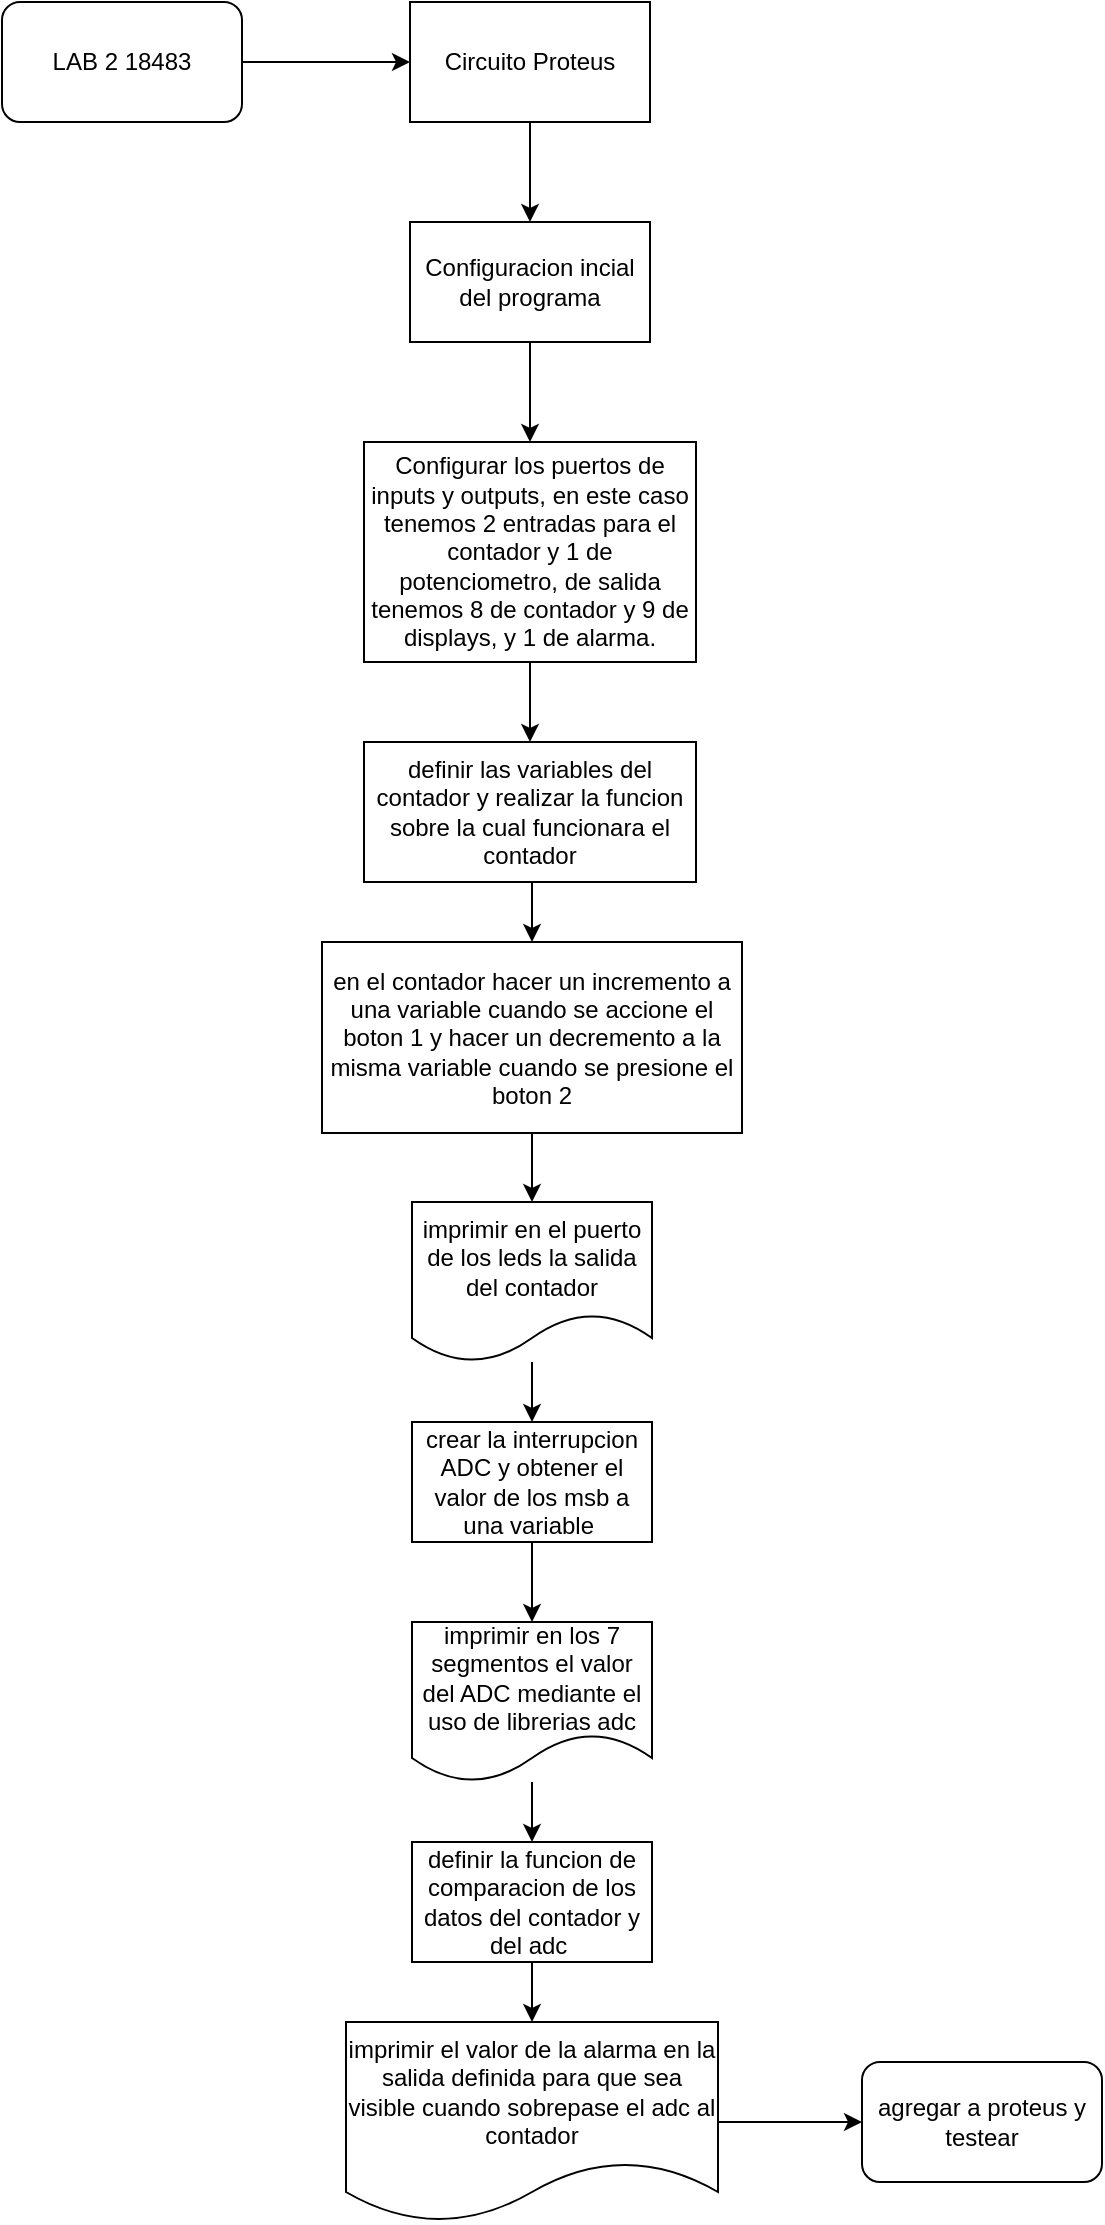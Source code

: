 <mxfile version="14.1.8" type="device"><diagram id="BxrCyx1K6kih-bMqIzFi" name="Página-1"><mxGraphModel dx="1326" dy="966" grid="1" gridSize="10" guides="1" tooltips="1" connect="1" arrows="1" fold="1" page="1" pageScale="1" pageWidth="827" pageHeight="1169" math="0" shadow="0"><root><mxCell id="0"/><mxCell id="1" parent="0"/><mxCell id="L7hyxPU5N7evgzETaEsi-3" style="edgeStyle=orthogonalEdgeStyle;rounded=0;orthogonalLoop=1;jettySize=auto;html=1;exitX=1;exitY=0.5;exitDx=0;exitDy=0;entryX=0;entryY=0.5;entryDx=0;entryDy=0;" parent="1" source="L7hyxPU5N7evgzETaEsi-1" target="L7hyxPU5N7evgzETaEsi-2" edge="1"><mxGeometry relative="1" as="geometry"/></mxCell><mxCell id="L7hyxPU5N7evgzETaEsi-1" value="LAB 2 18483" style="rounded=1;whiteSpace=wrap;html=1;" parent="1" vertex="1"><mxGeometry x="90" y="40" width="120" height="60" as="geometry"/></mxCell><mxCell id="L7hyxPU5N7evgzETaEsi-7" style="edgeStyle=orthogonalEdgeStyle;rounded=0;orthogonalLoop=1;jettySize=auto;html=1;entryX=0.5;entryY=0;entryDx=0;entryDy=0;" parent="1" source="L7hyxPU5N7evgzETaEsi-2" target="L7hyxPU5N7evgzETaEsi-4" edge="1"><mxGeometry relative="1" as="geometry"/></mxCell><mxCell id="L7hyxPU5N7evgzETaEsi-2" value="Circuito Proteus" style="rounded=0;whiteSpace=wrap;html=1;" parent="1" vertex="1"><mxGeometry x="294" y="40" width="120" height="60" as="geometry"/></mxCell><mxCell id="L7hyxPU5N7evgzETaEsi-8" style="edgeStyle=orthogonalEdgeStyle;rounded=0;orthogonalLoop=1;jettySize=auto;html=1;entryX=0.5;entryY=0;entryDx=0;entryDy=0;" parent="1" source="L7hyxPU5N7evgzETaEsi-4" target="L7hyxPU5N7evgzETaEsi-6" edge="1"><mxGeometry relative="1" as="geometry"/></mxCell><mxCell id="L7hyxPU5N7evgzETaEsi-4" value="Configuracion incial del programa" style="rounded=0;whiteSpace=wrap;html=1;" parent="1" vertex="1"><mxGeometry x="294" y="150" width="120" height="60" as="geometry"/></mxCell><mxCell id="L7hyxPU5N7evgzETaEsi-12" style="edgeStyle=orthogonalEdgeStyle;rounded=0;orthogonalLoop=1;jettySize=auto;html=1;exitX=0.5;exitY=1;exitDx=0;exitDy=0;entryX=0.5;entryY=0;entryDx=0;entryDy=0;" parent="1" source="L7hyxPU5N7evgzETaEsi-6" target="L7hyxPU5N7evgzETaEsi-11" edge="1"><mxGeometry relative="1" as="geometry"/></mxCell><mxCell id="L7hyxPU5N7evgzETaEsi-6" value="Configurar los puertos de inputs y outputs, en este caso tenemos 2 entradas para el contador y 1 de potenciometro, de salida tenemos 8 de contador y 9 de displays, y 1 de alarma." style="rounded=0;whiteSpace=wrap;html=1;" parent="1" vertex="1"><mxGeometry x="271" y="260" width="166" height="110" as="geometry"/></mxCell><mxCell id="L7hyxPU5N7evgzETaEsi-14" style="edgeStyle=orthogonalEdgeStyle;rounded=0;orthogonalLoop=1;jettySize=auto;html=1;exitX=0.5;exitY=1;exitDx=0;exitDy=0;entryX=0.5;entryY=0;entryDx=0;entryDy=0;" parent="1" source="L7hyxPU5N7evgzETaEsi-11" target="L7hyxPU5N7evgzETaEsi-13" edge="1"><mxGeometry relative="1" as="geometry"/></mxCell><mxCell id="L7hyxPU5N7evgzETaEsi-11" value="definir las variables del contador y realizar la funcion sobre la cual funcionara el contador" style="rounded=0;whiteSpace=wrap;html=1;" parent="1" vertex="1"><mxGeometry x="271" y="410" width="166" height="70" as="geometry"/></mxCell><mxCell id="L7hyxPU5N7evgzETaEsi-17" style="edgeStyle=orthogonalEdgeStyle;rounded=0;orthogonalLoop=1;jettySize=auto;html=1;entryX=0.5;entryY=0;entryDx=0;entryDy=0;" parent="1" source="L7hyxPU5N7evgzETaEsi-13" target="L7hyxPU5N7evgzETaEsi-16" edge="1"><mxGeometry relative="1" as="geometry"/></mxCell><mxCell id="L7hyxPU5N7evgzETaEsi-13" value="en el contador hacer un incremento a una variable cuando se accione el boton 1 y hacer un decremento a la misma variable cuando se presione el boton 2" style="rounded=0;whiteSpace=wrap;html=1;" parent="1" vertex="1"><mxGeometry x="250" y="510" width="210" height="95.5" as="geometry"/></mxCell><mxCell id="L7hyxPU5N7evgzETaEsi-19" style="edgeStyle=orthogonalEdgeStyle;rounded=0;orthogonalLoop=1;jettySize=auto;html=1;" parent="1" source="L7hyxPU5N7evgzETaEsi-16" target="L7hyxPU5N7evgzETaEsi-18" edge="1"><mxGeometry relative="1" as="geometry"/></mxCell><mxCell id="L7hyxPU5N7evgzETaEsi-16" value="imprimir en el puerto de los leds la salida del contador" style="shape=document;whiteSpace=wrap;html=1;boundedLbl=1;" parent="1" vertex="1"><mxGeometry x="295" y="640" width="120" height="80" as="geometry"/></mxCell><mxCell id="L7hyxPU5N7evgzETaEsi-21" style="edgeStyle=orthogonalEdgeStyle;rounded=0;orthogonalLoop=1;jettySize=auto;html=1;entryX=0.5;entryY=0;entryDx=0;entryDy=0;" parent="1" source="L7hyxPU5N7evgzETaEsi-18" target="L7hyxPU5N7evgzETaEsi-22" edge="1"><mxGeometry relative="1" as="geometry"><mxPoint x="355" y="850" as="targetPoint"/></mxGeometry></mxCell><mxCell id="L7hyxPU5N7evgzETaEsi-18" value="crear la interrupcion ADC y obtener el valor de los msb a una variable&amp;nbsp;" style="rounded=0;whiteSpace=wrap;html=1;" parent="1" vertex="1"><mxGeometry x="295" y="750" width="120" height="60" as="geometry"/></mxCell><mxCell id="L7hyxPU5N7evgzETaEsi-24" style="edgeStyle=orthogonalEdgeStyle;rounded=0;orthogonalLoop=1;jettySize=auto;html=1;entryX=0.5;entryY=0;entryDx=0;entryDy=0;" parent="1" source="L7hyxPU5N7evgzETaEsi-22" target="L7hyxPU5N7evgzETaEsi-23" edge="1"><mxGeometry relative="1" as="geometry"/></mxCell><mxCell id="L7hyxPU5N7evgzETaEsi-22" value="imprimir en los 7 segmentos el valor del ADC mediante el uso de librerias adc" style="shape=document;whiteSpace=wrap;html=1;boundedLbl=1;" parent="1" vertex="1"><mxGeometry x="295" y="850" width="120" height="80" as="geometry"/></mxCell><mxCell id="L7hyxPU5N7evgzETaEsi-26" style="edgeStyle=orthogonalEdgeStyle;rounded=0;orthogonalLoop=1;jettySize=auto;html=1;entryX=0.5;entryY=0;entryDx=0;entryDy=0;" parent="1" source="L7hyxPU5N7evgzETaEsi-23" target="L7hyxPU5N7evgzETaEsi-25" edge="1"><mxGeometry relative="1" as="geometry"/></mxCell><mxCell id="L7hyxPU5N7evgzETaEsi-23" value="definir la funcion de comparacion de los datos del contador y del adc&amp;nbsp;" style="rounded=0;whiteSpace=wrap;html=1;" parent="1" vertex="1"><mxGeometry x="295" y="960" width="120" height="60" as="geometry"/></mxCell><mxCell id="gQcaMP5aDrWSnw56jKkK-2" style="edgeStyle=orthogonalEdgeStyle;rounded=0;orthogonalLoop=1;jettySize=auto;html=1;" edge="1" parent="1" source="L7hyxPU5N7evgzETaEsi-25" target="gQcaMP5aDrWSnw56jKkK-1"><mxGeometry relative="1" as="geometry"/></mxCell><mxCell id="L7hyxPU5N7evgzETaEsi-25" value="imprimir el valor de la alarma en la salida definida para que sea visible cuando sobrepase el adc al contador" style="shape=document;whiteSpace=wrap;html=1;boundedLbl=1;" parent="1" vertex="1"><mxGeometry x="262" y="1050" width="186" height="100" as="geometry"/></mxCell><mxCell id="gQcaMP5aDrWSnw56jKkK-1" value="agregar a proteus y testear" style="rounded=1;whiteSpace=wrap;html=1;" vertex="1" parent="1"><mxGeometry x="520" y="1070" width="120" height="60" as="geometry"/></mxCell></root></mxGraphModel></diagram></mxfile>